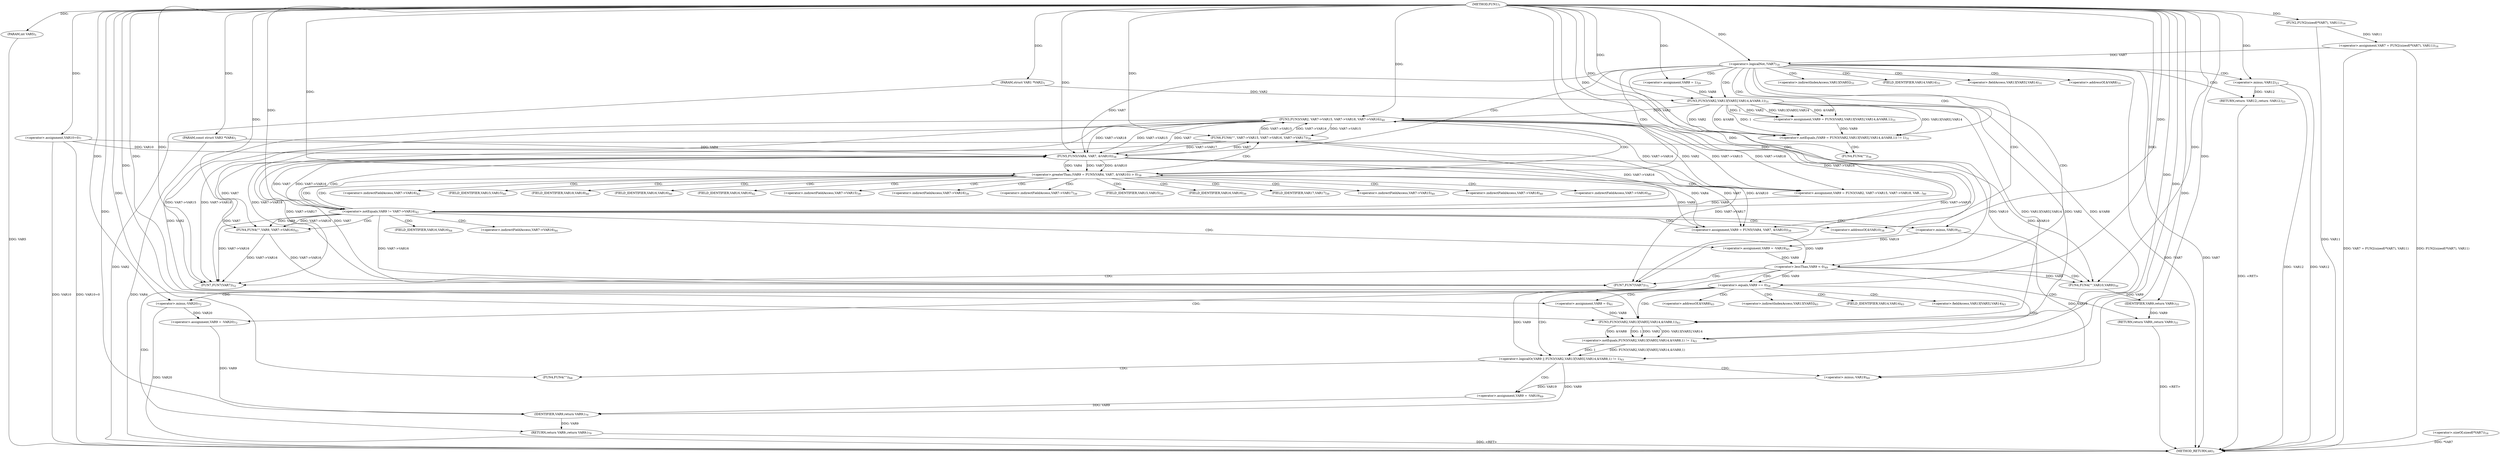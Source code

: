 digraph "FUN1" {  
"8" [label = <(METHOD,FUN1)<SUB>1</SUB>> ]
"161" [label = <(METHOD_RETURN,int)<SUB>1</SUB>> ]
"9" [label = <(PARAM,struct VAR1 *VAR2)<SUB>1</SUB>> ]
"10" [label = <(PARAM,const struct VAR3 *VAR4)<SUB>1</SUB>> ]
"11" [label = <(PARAM,int VAR5)<SUB>1</SUB>> ]
"17" [label = <(&lt;operator&gt;.assignment,VAR10=0)<SUB>7</SUB>> ]
"20" [label = <(&lt;operator&gt;.assignment,VAR7 = FUN2(sizeof(*VAR7), VAR11))<SUB>16</SUB>> ]
"34" [label = <(&lt;operator&gt;.assignment,VAR8 = 1)<SUB>29</SUB>> ]
"157" [label = <(FUN7,FUN7(VAR7))<SUB>75</SUB>> ]
"159" [label = <(RETURN,return VAR9;,return VAR9;)<SUB>79</SUB>> ]
"28" [label = <(&lt;operator&gt;.logicalNot,!VAR7)<SUB>18</SUB>> ]
"38" [label = <(&lt;operator&gt;.notEquals,(VAR9 = FUN3(VAR2,VAR13[VAR5].VAR14,&amp;VAR8,1)) != 1)<SUB>31</SUB>> ]
"56" [label = <(&lt;operator&gt;.greaterThan,(VAR9 = FUN5(VAR4, VAR7, &amp;VAR10)) &gt; 0)<SUB>38</SUB>> ]
"109" [label = <(&lt;operator&gt;.lessThan,VAR9 &lt; 0)<SUB>49</SUB>> ]
"122" [label = <(&lt;operator&gt;.equals,VAR9 == 0)<SUB>58</SUB>> ]
"160" [label = <(IDENTIFIER,VAR9,return VAR9;)<SUB>79</SUB>> ]
"22" [label = <(FUN2,FUN2(sizeof(*VAR7), VAR11))<SUB>16</SUB>> ]
"31" [label = <(RETURN,return -VAR12;,return -VAR12;)<SUB>23</SUB>> ]
"53" [label = <(FUN4,FUN4(&quot;&quot;))<SUB>36</SUB>> ]
"66" [label = <(FUN6,FUN6(&quot;&quot;, VAR7-&gt;VAR15, VAR7-&gt;VAR16, VAR7-&gt;VAR17))<SUB>39</SUB>> ]
"77" [label = <(&lt;operator&gt;.assignment,VAR9 = FUN3(VAR2, VAR7-&gt;VAR15, VAR7-&gt;VAR18, VAR...)<SUB>40</SUB>> ]
"113" [label = <(FUN4,FUN4(&quot;&quot;,VAR10,VAR9))<SUB>50</SUB>> ]
"117" [label = <(FUN7,FUN7(VAR7))<SUB>52</SUB>> ]
"119" [label = <(RETURN,return VAR9;,return VAR9;)<SUB>55</SUB>> ]
"126" [label = <(&lt;operator&gt;.assignment,VAR8 = 0)<SUB>61</SUB>> ]
"23" [label = <(&lt;operator&gt;.sizeOf,sizeof(*VAR7))<SUB>16</SUB>> ]
"32" [label = <(&lt;operator&gt;.minus,-VAR12)<SUB>23</SUB>> ]
"39" [label = <(&lt;operator&gt;.assignment,VAR9 = FUN3(VAR2,VAR13[VAR5].VAR14,&amp;VAR8,1))<SUB>31</SUB>> ]
"57" [label = <(&lt;operator&gt;.assignment,VAR9 = FUN5(VAR4, VAR7, &amp;VAR10))<SUB>38</SUB>> ]
"91" [label = <(&lt;operator&gt;.notEquals,VAR9 != VAR7-&gt;VAR16)<SUB>42</SUB>> ]
"120" [label = <(IDENTIFIER,VAR9,return VAR9;)<SUB>55</SUB>> ]
"130" [label = <(&lt;operator&gt;.logicalOr,VAR9 || FUN3(VAR2,VAR13[VAR5].VAR14,&amp;VAR8,1) != 1)<SUB>63</SUB>> ]
"153" [label = <(&lt;operator&gt;.assignment,VAR9 = -VAR20)<SUB>72</SUB>> ]
"41" [label = <(FUN3,FUN3(VAR2,VAR13[VAR5].VAR14,&amp;VAR8,1))<SUB>31</SUB>> ]
"59" [label = <(FUN5,FUN5(VAR4, VAR7, &amp;VAR10))<SUB>38</SUB>> ]
"79" [label = <(FUN3,FUN3(VAR2, VAR7-&gt;VAR15, VAR7-&gt;VAR18, VAR7-&gt;VAR16))<SUB>40</SUB>> ]
"97" [label = <(FUN4,FUN4(&quot;&quot;,
				VAR9, VAR7-&gt;VAR16))<SUB>43</SUB>> ]
"103" [label = <(&lt;operator&gt;.assignment,VAR9 = -VAR19)<SUB>45</SUB>> ]
"145" [label = <(FUN4,FUN4(&quot;&quot;))<SUB>68</SUB>> ]
"147" [label = <(&lt;operator&gt;.assignment,VAR9 = -VAR19)<SUB>69</SUB>> ]
"132" [label = <(&lt;operator&gt;.notEquals,FUN3(VAR2,VAR13[VAR5].VAR14,&amp;VAR8,1) != 1)<SUB>63</SUB>> ]
"155" [label = <(&lt;operator&gt;.minus,-VAR20)<SUB>72</SUB>> ]
"105" [label = <(&lt;operator&gt;.minus,-VAR19)<SUB>45</SUB>> ]
"133" [label = <(FUN3,FUN3(VAR2,VAR13[VAR5].VAR14,&amp;VAR8,1))<SUB>63</SUB>> ]
"149" [label = <(&lt;operator&gt;.minus,-VAR19)<SUB>69</SUB>> ]
"68" [label = <(&lt;operator&gt;.indirectFieldAccess,VAR7-&gt;VAR15)<SUB>39</SUB>> ]
"71" [label = <(&lt;operator&gt;.indirectFieldAccess,VAR7-&gt;VAR16)<SUB>39</SUB>> ]
"74" [label = <(&lt;operator&gt;.indirectFieldAccess,VAR7-&gt;VAR17)<SUB>39</SUB>> ]
"43" [label = <(&lt;operator&gt;.fieldAccess,VAR13[VAR5].VAR14)<SUB>31</SUB>> ]
"48" [label = <(&lt;operator&gt;.addressOf,&amp;VAR8)<SUB>31</SUB>> ]
"62" [label = <(&lt;operator&gt;.addressOf,&amp;VAR10)<SUB>38</SUB>> ]
"70" [label = <(FIELD_IDENTIFIER,VAR15,VAR15)<SUB>39</SUB>> ]
"73" [label = <(FIELD_IDENTIFIER,VAR16,VAR16)<SUB>39</SUB>> ]
"76" [label = <(FIELD_IDENTIFIER,VAR17,VAR17)<SUB>39</SUB>> ]
"81" [label = <(&lt;operator&gt;.indirectFieldAccess,VAR7-&gt;VAR15)<SUB>40</SUB>> ]
"84" [label = <(&lt;operator&gt;.indirectFieldAccess,VAR7-&gt;VAR18)<SUB>40</SUB>> ]
"87" [label = <(&lt;operator&gt;.indirectFieldAccess,VAR7-&gt;VAR16)<SUB>40</SUB>> ]
"93" [label = <(&lt;operator&gt;.indirectFieldAccess,VAR7-&gt;VAR16)<SUB>42</SUB>> ]
"44" [label = <(&lt;operator&gt;.indirectIndexAccess,VAR13[VAR5])<SUB>31</SUB>> ]
"47" [label = <(FIELD_IDENTIFIER,VAR14,VAR14)<SUB>31</SUB>> ]
"83" [label = <(FIELD_IDENTIFIER,VAR15,VAR15)<SUB>40</SUB>> ]
"86" [label = <(FIELD_IDENTIFIER,VAR18,VAR18)<SUB>40</SUB>> ]
"89" [label = <(FIELD_IDENTIFIER,VAR16,VAR16)<SUB>40</SUB>> ]
"95" [label = <(FIELD_IDENTIFIER,VAR16,VAR16)<SUB>42</SUB>> ]
"100" [label = <(&lt;operator&gt;.indirectFieldAccess,VAR7-&gt;VAR16)<SUB>44</SUB>> ]
"102" [label = <(FIELD_IDENTIFIER,VAR16,VAR16)<SUB>44</SUB>> ]
"135" [label = <(&lt;operator&gt;.fieldAccess,VAR13[VAR5].VAR14)<SUB>63</SUB>> ]
"140" [label = <(&lt;operator&gt;.addressOf,&amp;VAR8)<SUB>63</SUB>> ]
"136" [label = <(&lt;operator&gt;.indirectIndexAccess,VAR13[VAR5])<SUB>63</SUB>> ]
"139" [label = <(FIELD_IDENTIFIER,VAR14,VAR14)<SUB>63</SUB>> ]
  "119" -> "161"  [ label = "DDG: &lt;RET&gt;"] 
  "31" -> "161"  [ label = "DDG: &lt;RET&gt;"] 
  "159" -> "161"  [ label = "DDG: &lt;RET&gt;"] 
  "9" -> "161"  [ label = "DDG: VAR2"] 
  "10" -> "161"  [ label = "DDG: VAR4"] 
  "11" -> "161"  [ label = "DDG: VAR5"] 
  "17" -> "161"  [ label = "DDG: VAR10"] 
  "17" -> "161"  [ label = "DDG: VAR10=0"] 
  "23" -> "161"  [ label = "DDG: *VAR7"] 
  "20" -> "161"  [ label = "DDG: FUN2(sizeof(*VAR7), VAR11)"] 
  "20" -> "161"  [ label = "DDG: VAR7 = FUN2(sizeof(*VAR7), VAR11)"] 
  "28" -> "161"  [ label = "DDG: VAR7"] 
  "28" -> "161"  [ label = "DDG: !VAR7"] 
  "32" -> "161"  [ label = "DDG: VAR12"] 
  "32" -> "161"  [ label = "DDG: -VAR12"] 
  "22" -> "161"  [ label = "DDG: VAR11"] 
  "155" -> "161"  [ label = "DDG: VAR20"] 
  "8" -> "9"  [ label = "DDG: "] 
  "8" -> "10"  [ label = "DDG: "] 
  "8" -> "11"  [ label = "DDG: "] 
  "8" -> "17"  [ label = "DDG: "] 
  "22" -> "20"  [ label = "DDG: VAR11"] 
  "8" -> "34"  [ label = "DDG: "] 
  "160" -> "159"  [ label = "DDG: VAR9"] 
  "59" -> "157"  [ label = "DDG: VAR7"] 
  "66" -> "157"  [ label = "DDG: VAR7-&gt;VAR17"] 
  "79" -> "157"  [ label = "DDG: VAR7-&gt;VAR15"] 
  "79" -> "157"  [ label = "DDG: VAR7-&gt;VAR18"] 
  "91" -> "157"  [ label = "DDG: VAR7-&gt;VAR16"] 
  "97" -> "157"  [ label = "DDG: VAR7-&gt;VAR16"] 
  "8" -> "157"  [ label = "DDG: "] 
  "130" -> "160"  [ label = "DDG: VAR9"] 
  "147" -> "160"  [ label = "DDG: VAR9"] 
  "153" -> "160"  [ label = "DDG: VAR9"] 
  "8" -> "160"  [ label = "DDG: "] 
  "8" -> "22"  [ label = "DDG: "] 
  "20" -> "28"  [ label = "DDG: VAR7"] 
  "8" -> "28"  [ label = "DDG: "] 
  "32" -> "31"  [ label = "DDG: -VAR12"] 
  "39" -> "38"  [ label = "DDG: VAR9"] 
  "41" -> "38"  [ label = "DDG: VAR2"] 
  "41" -> "38"  [ label = "DDG: VAR13[VAR5].VAR14"] 
  "41" -> "38"  [ label = "DDG: &amp;VAR8"] 
  "41" -> "38"  [ label = "DDG: 1"] 
  "8" -> "38"  [ label = "DDG: "] 
  "57" -> "56"  [ label = "DDG: VAR9"] 
  "59" -> "56"  [ label = "DDG: VAR4"] 
  "59" -> "56"  [ label = "DDG: VAR7"] 
  "59" -> "56"  [ label = "DDG: &amp;VAR10"] 
  "8" -> "56"  [ label = "DDG: "] 
  "79" -> "77"  [ label = "DDG: VAR2"] 
  "79" -> "77"  [ label = "DDG: VAR7-&gt;VAR15"] 
  "79" -> "77"  [ label = "DDG: VAR7-&gt;VAR18"] 
  "79" -> "77"  [ label = "DDG: VAR7-&gt;VAR16"] 
  "57" -> "109"  [ label = "DDG: VAR9"] 
  "103" -> "109"  [ label = "DDG: VAR9"] 
  "8" -> "109"  [ label = "DDG: "] 
  "120" -> "119"  [ label = "DDG: VAR9"] 
  "109" -> "122"  [ label = "DDG: VAR9"] 
  "8" -> "122"  [ label = "DDG: "] 
  "8" -> "126"  [ label = "DDG: "] 
  "41" -> "39"  [ label = "DDG: VAR2"] 
  "41" -> "39"  [ label = "DDG: VAR13[VAR5].VAR14"] 
  "41" -> "39"  [ label = "DDG: &amp;VAR8"] 
  "41" -> "39"  [ label = "DDG: 1"] 
  "8" -> "53"  [ label = "DDG: "] 
  "59" -> "57"  [ label = "DDG: VAR4"] 
  "59" -> "57"  [ label = "DDG: VAR7"] 
  "59" -> "57"  [ label = "DDG: &amp;VAR10"] 
  "8" -> "66"  [ label = "DDG: "] 
  "59" -> "66"  [ label = "DDG: VAR7"] 
  "79" -> "66"  [ label = "DDG: VAR7-&gt;VAR15"] 
  "91" -> "66"  [ label = "DDG: VAR7-&gt;VAR16"] 
  "8" -> "113"  [ label = "DDG: "] 
  "17" -> "113"  [ label = "DDG: VAR10"] 
  "59" -> "113"  [ label = "DDG: &amp;VAR10"] 
  "109" -> "113"  [ label = "DDG: VAR9"] 
  "59" -> "117"  [ label = "DDG: VAR7"] 
  "66" -> "117"  [ label = "DDG: VAR7-&gt;VAR17"] 
  "79" -> "117"  [ label = "DDG: VAR7-&gt;VAR15"] 
  "79" -> "117"  [ label = "DDG: VAR7-&gt;VAR18"] 
  "91" -> "117"  [ label = "DDG: VAR7-&gt;VAR16"] 
  "97" -> "117"  [ label = "DDG: VAR7-&gt;VAR16"] 
  "8" -> "117"  [ label = "DDG: "] 
  "113" -> "120"  [ label = "DDG: VAR9"] 
  "8" -> "120"  [ label = "DDG: "] 
  "155" -> "153"  [ label = "DDG: VAR20"] 
  "8" -> "32"  [ label = "DDG: "] 
  "9" -> "41"  [ label = "DDG: VAR2"] 
  "8" -> "41"  [ label = "DDG: "] 
  "34" -> "41"  [ label = "DDG: VAR8"] 
  "10" -> "59"  [ label = "DDG: VAR4"] 
  "8" -> "59"  [ label = "DDG: "] 
  "28" -> "59"  [ label = "DDG: VAR7"] 
  "66" -> "59"  [ label = "DDG: VAR7-&gt;VAR17"] 
  "79" -> "59"  [ label = "DDG: VAR7-&gt;VAR15"] 
  "79" -> "59"  [ label = "DDG: VAR7-&gt;VAR18"] 
  "91" -> "59"  [ label = "DDG: VAR7-&gt;VAR16"] 
  "17" -> "59"  [ label = "DDG: VAR10"] 
  "41" -> "79"  [ label = "DDG: VAR2"] 
  "8" -> "79"  [ label = "DDG: "] 
  "59" -> "79"  [ label = "DDG: VAR7"] 
  "66" -> "79"  [ label = "DDG: VAR7-&gt;VAR15"] 
  "66" -> "79"  [ label = "DDG: VAR7-&gt;VAR16"] 
  "77" -> "91"  [ label = "DDG: VAR9"] 
  "8" -> "91"  [ label = "DDG: "] 
  "59" -> "91"  [ label = "DDG: VAR7"] 
  "79" -> "91"  [ label = "DDG: VAR7-&gt;VAR16"] 
  "105" -> "103"  [ label = "DDG: VAR19"] 
  "122" -> "130"  [ label = "DDG: VAR9"] 
  "8" -> "130"  [ label = "DDG: "] 
  "132" -> "130"  [ label = "DDG: FUN3(VAR2,VAR13[VAR5].VAR14,&amp;VAR8,1)"] 
  "132" -> "130"  [ label = "DDG: 1"] 
  "149" -> "147"  [ label = "DDG: VAR19"] 
  "8" -> "97"  [ label = "DDG: "] 
  "91" -> "97"  [ label = "DDG: VAR9"] 
  "59" -> "97"  [ label = "DDG: VAR7"] 
  "91" -> "97"  [ label = "DDG: VAR7-&gt;VAR16"] 
  "133" -> "132"  [ label = "DDG: VAR2"] 
  "133" -> "132"  [ label = "DDG: VAR13[VAR5].VAR14"] 
  "133" -> "132"  [ label = "DDG: &amp;VAR8"] 
  "133" -> "132"  [ label = "DDG: 1"] 
  "8" -> "132"  [ label = "DDG: "] 
  "8" -> "145"  [ label = "DDG: "] 
  "8" -> "155"  [ label = "DDG: "] 
  "8" -> "105"  [ label = "DDG: "] 
  "41" -> "133"  [ label = "DDG: VAR2"] 
  "79" -> "133"  [ label = "DDG: VAR2"] 
  "8" -> "133"  [ label = "DDG: "] 
  "41" -> "133"  [ label = "DDG: VAR13[VAR5].VAR14"] 
  "41" -> "133"  [ label = "DDG: &amp;VAR8"] 
  "126" -> "133"  [ label = "DDG: VAR8"] 
  "105" -> "149"  [ label = "DDG: VAR19"] 
  "8" -> "149"  [ label = "DDG: "] 
  "28" -> "34"  [ label = "CDG: "] 
  "28" -> "57"  [ label = "CDG: "] 
  "28" -> "38"  [ label = "CDG: "] 
  "28" -> "56"  [ label = "CDG: "] 
  "28" -> "59"  [ label = "CDG: "] 
  "28" -> "44"  [ label = "CDG: "] 
  "28" -> "43"  [ label = "CDG: "] 
  "28" -> "47"  [ label = "CDG: "] 
  "28" -> "48"  [ label = "CDG: "] 
  "28" -> "32"  [ label = "CDG: "] 
  "28" -> "41"  [ label = "CDG: "] 
  "28" -> "109"  [ label = "CDG: "] 
  "28" -> "62"  [ label = "CDG: "] 
  "28" -> "39"  [ label = "CDG: "] 
  "28" -> "31"  [ label = "CDG: "] 
  "38" -> "53"  [ label = "CDG: "] 
  "56" -> "68"  [ label = "CDG: "] 
  "56" -> "73"  [ label = "CDG: "] 
  "56" -> "77"  [ label = "CDG: "] 
  "56" -> "81"  [ label = "CDG: "] 
  "56" -> "84"  [ label = "CDG: "] 
  "56" -> "74"  [ label = "CDG: "] 
  "56" -> "95"  [ label = "CDG: "] 
  "56" -> "76"  [ label = "CDG: "] 
  "56" -> "87"  [ label = "CDG: "] 
  "56" -> "91"  [ label = "CDG: "] 
  "56" -> "93"  [ label = "CDG: "] 
  "56" -> "79"  [ label = "CDG: "] 
  "56" -> "70"  [ label = "CDG: "] 
  "56" -> "86"  [ label = "CDG: "] 
  "56" -> "89"  [ label = "CDG: "] 
  "56" -> "66"  [ label = "CDG: "] 
  "56" -> "83"  [ label = "CDG: "] 
  "56" -> "71"  [ label = "CDG: "] 
  "109" -> "113"  [ label = "CDG: "] 
  "109" -> "119"  [ label = "CDG: "] 
  "109" -> "122"  [ label = "CDG: "] 
  "109" -> "157"  [ label = "CDG: "] 
  "109" -> "159"  [ label = "CDG: "] 
  "109" -> "117"  [ label = "CDG: "] 
  "122" -> "153"  [ label = "CDG: "] 
  "122" -> "130"  [ label = "CDG: "] 
  "122" -> "155"  [ label = "CDG: "] 
  "122" -> "126"  [ label = "CDG: "] 
  "122" -> "136"  [ label = "CDG: "] 
  "122" -> "132"  [ label = "CDG: "] 
  "122" -> "139"  [ label = "CDG: "] 
  "122" -> "140"  [ label = "CDG: "] 
  "122" -> "135"  [ label = "CDG: "] 
  "122" -> "133"  [ label = "CDG: "] 
  "91" -> "57"  [ label = "CDG: "] 
  "91" -> "102"  [ label = "CDG: "] 
  "91" -> "103"  [ label = "CDG: "] 
  "91" -> "56"  [ label = "CDG: "] 
  "91" -> "59"  [ label = "CDG: "] 
  "91" -> "97"  [ label = "CDG: "] 
  "91" -> "100"  [ label = "CDG: "] 
  "91" -> "105"  [ label = "CDG: "] 
  "91" -> "62"  [ label = "CDG: "] 
  "130" -> "145"  [ label = "CDG: "] 
  "130" -> "149"  [ label = "CDG: "] 
  "130" -> "147"  [ label = "CDG: "] 
}
